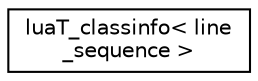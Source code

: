 digraph "Graphical Class Hierarchy"
{
 // LATEX_PDF_SIZE
  edge [fontname="Helvetica",fontsize="10",labelfontname="Helvetica",labelfontsize="10"];
  node [fontname="Helvetica",fontsize="10",shape=record];
  rankdir="LR";
  Node0 [label="luaT_classinfo\< line\l_sequence \>",height=0.2,width=0.4,color="black", fillcolor="white", style="filled",URL="$structluaT__classinfo_3_01line__sequence_01_4.html",tooltip=" "];
}
